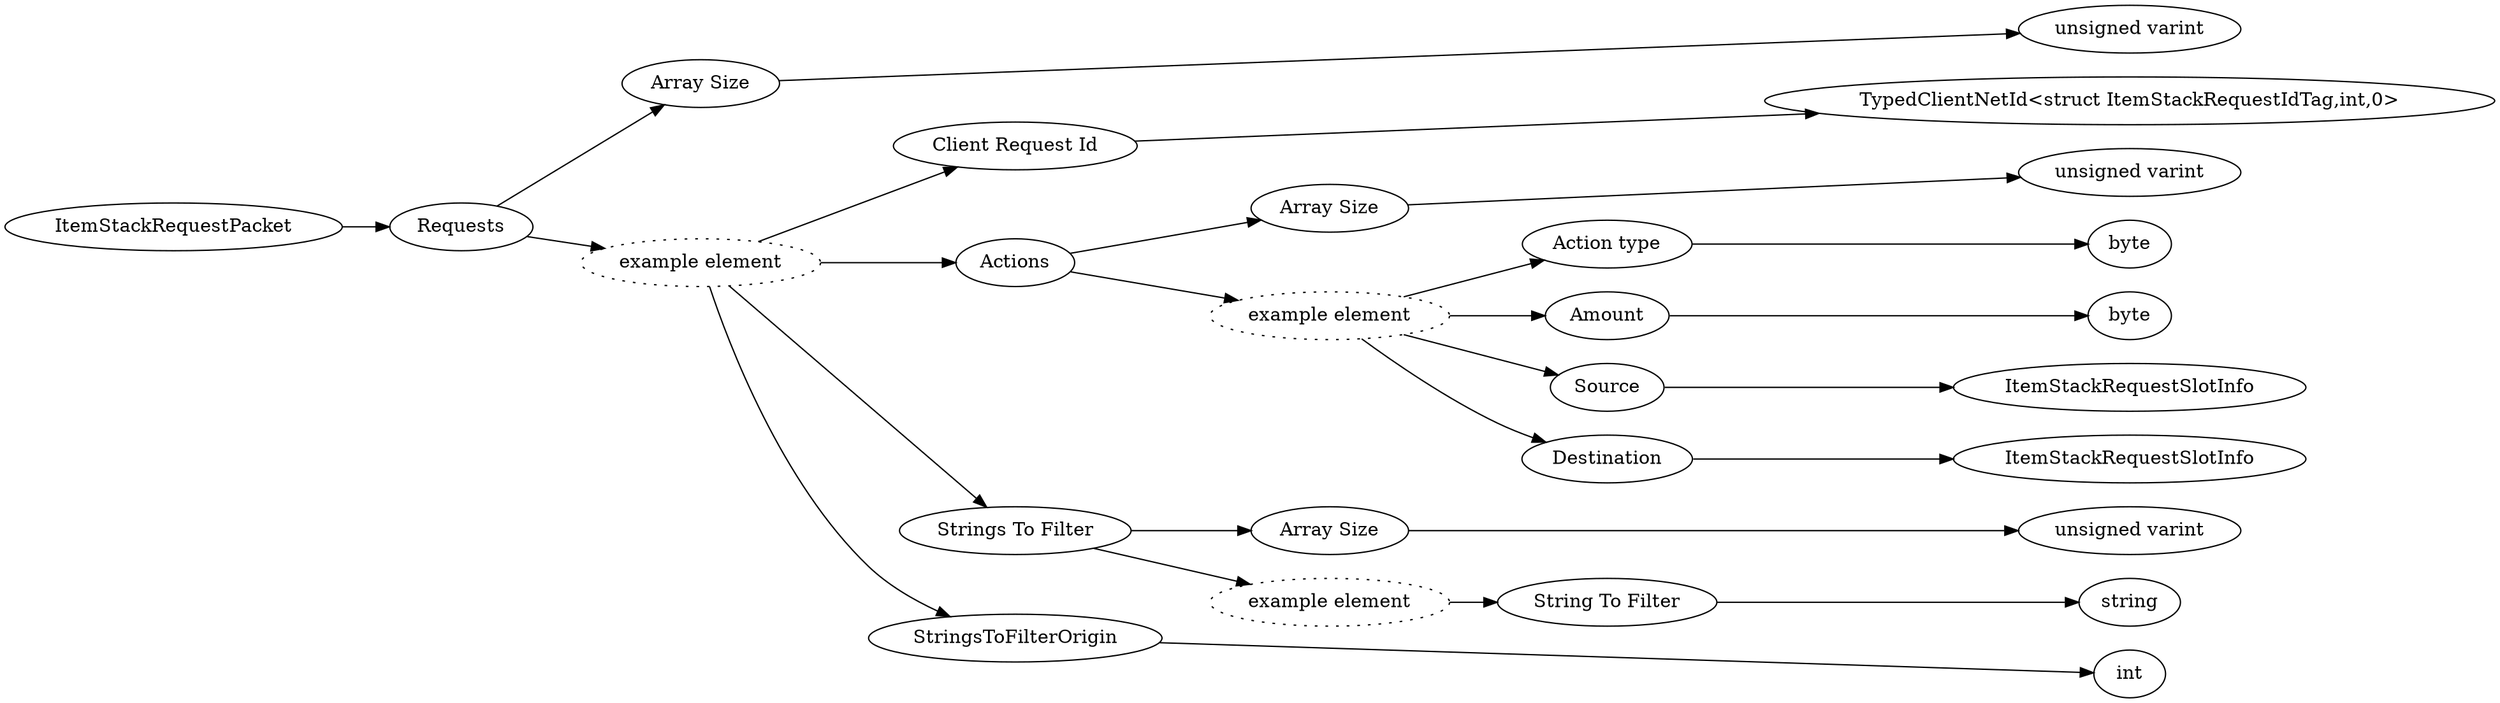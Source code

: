 digraph "ItemStackRequestPacket" {
rankdir = LR
0
0 -> 1
1 -> 2
2 -> 3
1 -> 4
4 -> 5
5 -> 6
4 -> 7
7 -> 8
8 -> 9
7 -> 10
10 -> 11
11 -> 12
10 -> 13
13 -> 14
10 -> 15
15 -> 16
10 -> 17
17 -> 18
4 -> 19
19 -> 20
20 -> 21
19 -> 22
22 -> 23
23 -> 24
4 -> 25
25 -> 26

0 [label="ItemStackRequestPacket",comment="name: \"ItemStackRequestPacket\", typeName: \"\", id: 0, branchId: 147, recurseId: -1, attributes: 0, notes: \"\""];
1 [label="Requests",comment="name: \"Requests\", typeName: \"\", id: 1, branchId: 0, recurseId: -1, attributes: 8, notes: \"\""];
2 [label="Array Size",comment="name: \"Array Size\", typeName: \"\", id: 2, branchId: 0, recurseId: -1, attributes: 0, notes: \"\""];
3 [label="unsigned varint",comment="name: \"unsigned varint\", typeName: \"\", id: 3, branchId: 0, recurseId: -1, attributes: 512, notes: \"\""];
4 [label="example element",style=dotted,comment="name: \"example element\", typeName: \"\", id: 4, branchId: 0, recurseId: -1, attributes: 16, notes: \"\""];
5 [label="Client Request Id",comment="name: \"Client Request Id\", typeName: \"TypedClientNetId<struct ItemStackRequestIdTag,int,0>\", id: 5, branchId: 0, recurseId: -1, attributes: 256, notes: \"\""];
6 [label="TypedClientNetId<struct ItemStackRequestIdTag,int,0>",comment="name: \"TypedClientNetId<struct ItemStackRequestIdTag,int,0>\", typeName: \"\", id: 6, branchId: 0, recurseId: -1, attributes: 512, notes: \"\""];
7 [label="Actions",comment="name: \"Actions\", typeName: \"\", id: 7, branchId: 0, recurseId: -1, attributes: 8, notes: \"There are a variety of possible actions each with their own schema; this (Take) is just one example. Refer to the Item Stack Net Manager documentation.\""];
8 [label="Array Size",comment="name: \"Array Size\", typeName: \"\", id: 8, branchId: 0, recurseId: -1, attributes: 0, notes: \"\""];
9 [label="unsigned varint",comment="name: \"unsigned varint\", typeName: \"\", id: 9, branchId: 0, recurseId: -1, attributes: 512, notes: \"\""];
10 [label="example element",style=dotted,comment="name: \"example element\", typeName: \"\", id: 10, branchId: 0, recurseId: -1, attributes: 16, notes: \"\""];
11 [label="Action type",comment="name: \"Action type\", typeName: \"\", id: 11, branchId: 0, recurseId: -1, attributes: 0, notes: \"\""];
12 [label="byte",comment="name: \"byte\", typeName: \"\", id: 12, branchId: 0, recurseId: -1, attributes: 512, notes: \"\""];
13 [label="Amount",comment="name: \"Amount\", typeName: \"\", id: 13, branchId: 0, recurseId: -1, attributes: 0, notes: \"\""];
14 [label="byte",comment="name: \"byte\", typeName: \"\", id: 14, branchId: 0, recurseId: -1, attributes: 512, notes: \"\""];
15 [label="Source",comment="name: \"Source\", typeName: \"ItemStackRequestSlotInfo\", id: 15, branchId: 0, recurseId: -1, attributes: 256, notes: \"\""];
16 [label="ItemStackRequestSlotInfo",comment="name: \"ItemStackRequestSlotInfo\", typeName: \"\", id: 16, branchId: 0, recurseId: -1, attributes: 512, notes: \"\""];
17 [label="Destination",comment="name: \"Destination\", typeName: \"ItemStackRequestSlotInfo\", id: 17, branchId: 0, recurseId: -1, attributes: 256, notes: \"\""];
18 [label="ItemStackRequestSlotInfo",comment="name: \"ItemStackRequestSlotInfo\", typeName: \"\", id: 18, branchId: 0, recurseId: -1, attributes: 512, notes: \"\""];
19 [label="Strings To Filter",comment="name: \"Strings To Filter\", typeName: \"\", id: 19, branchId: 0, recurseId: -1, attributes: 8, notes: \"Array of strings to submit to profanity filtering service\""];
20 [label="Array Size",comment="name: \"Array Size\", typeName: \"\", id: 20, branchId: 0, recurseId: -1, attributes: 0, notes: \"\""];
21 [label="unsigned varint",comment="name: \"unsigned varint\", typeName: \"\", id: 21, branchId: 0, recurseId: -1, attributes: 512, notes: \"\""];
22 [label="example element",style=dotted,comment="name: \"example element\", typeName: \"\", id: 22, branchId: 0, recurseId: -1, attributes: 16, notes: \"\""];
23 [label="String To Filter",comment="name: \"String To Filter\", typeName: \"\", id: 23, branchId: 0, recurseId: -1, attributes: 0, notes: \"Indivdiual string that needs checking\""];
24 [label="string",comment="name: \"string\", typeName: \"\", id: 24, branchId: 0, recurseId: -1, attributes: 512, notes: \"\""];
25 [label="StringsToFilterOrigin",comment="name: \"StringsToFilterOrigin\", typeName: \"\", id: 25, branchId: 0, recurseId: -1, attributes: 0, notes: \"\""];
26 [label="int",comment="name: \"int\", typeName: \"\", id: 26, branchId: 0, recurseId: -1, attributes: 512, notes: \"\""];
{ rank = max;3;6;9;12;14;16;18;21;24;26}

}
